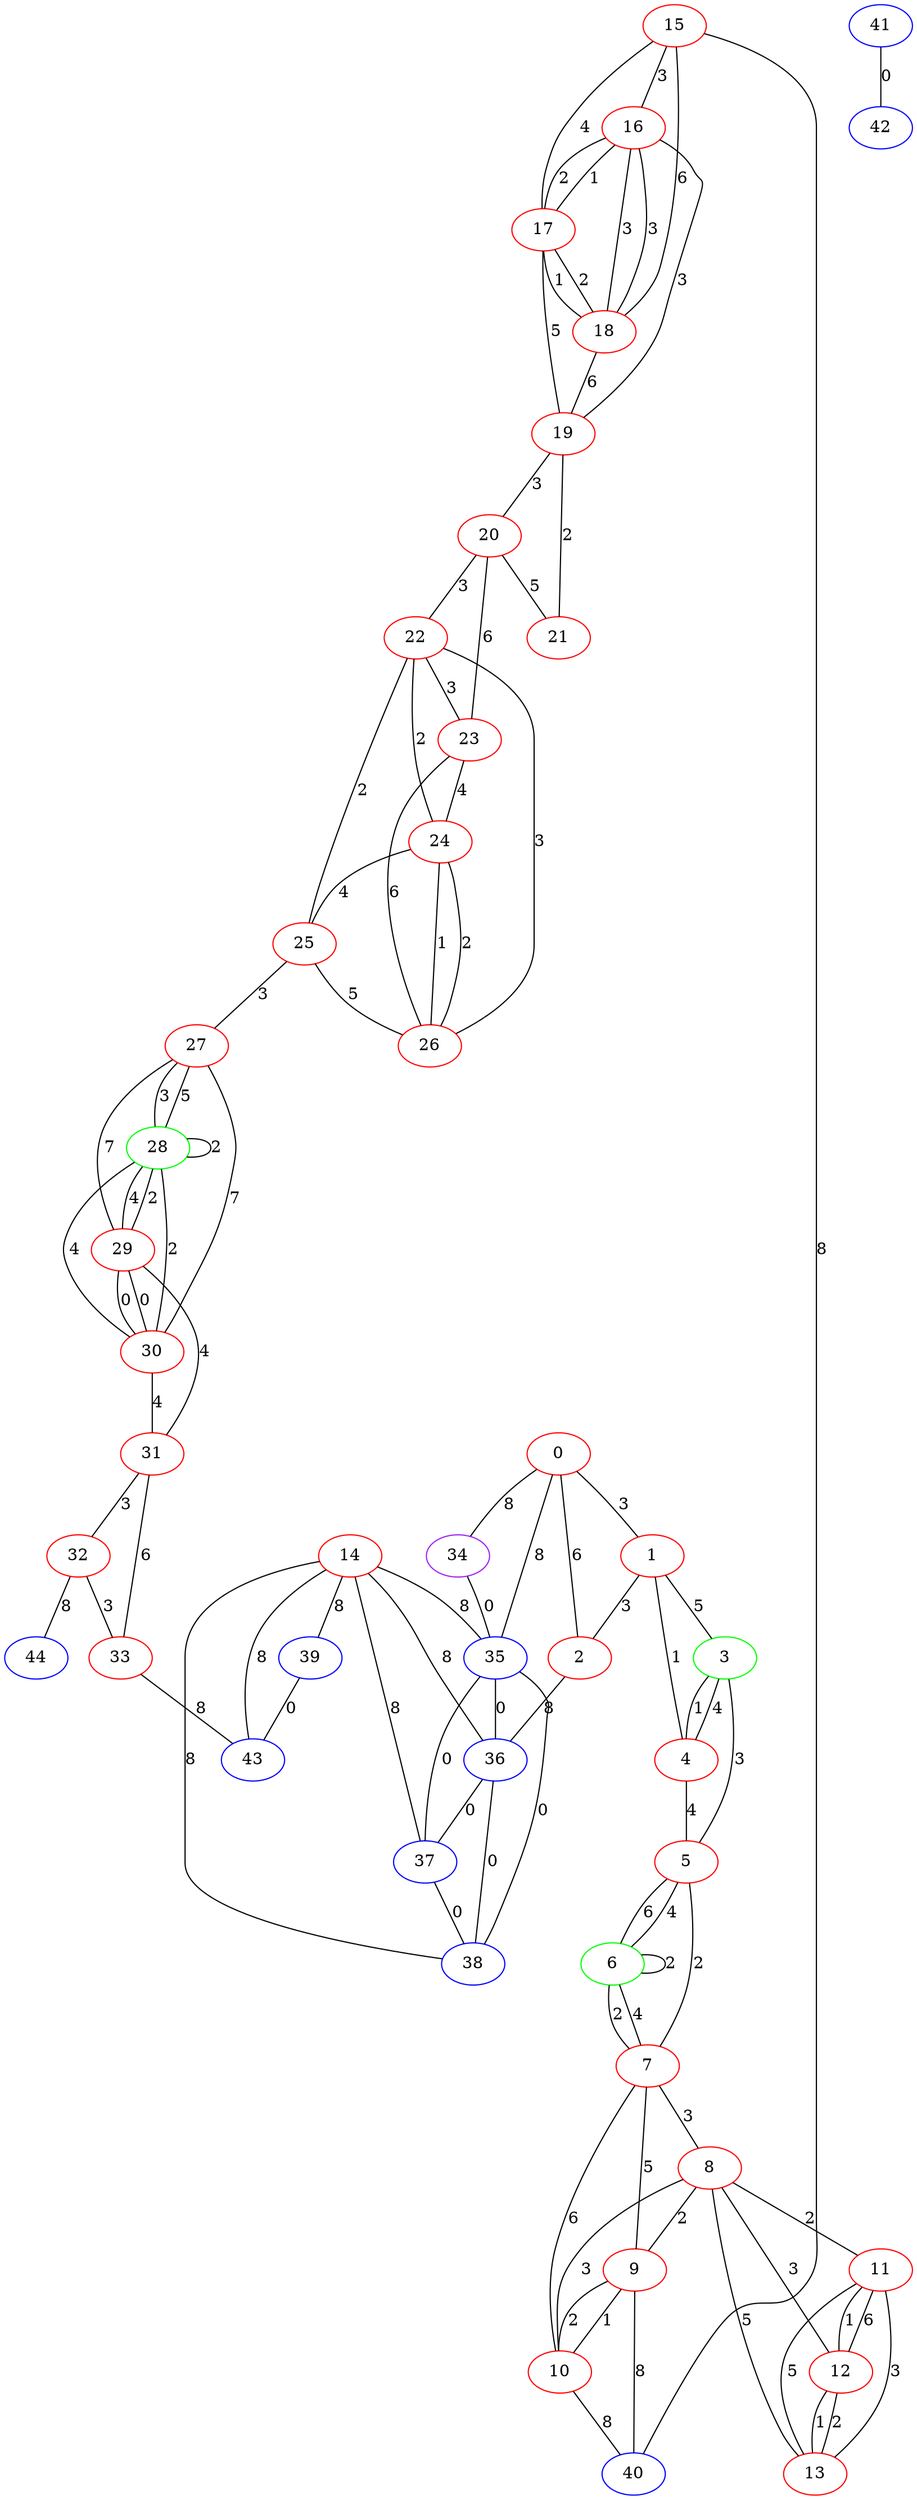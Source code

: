 graph "" {
0 [color=red, weight=1];
1 [color=red, weight=1];
2 [color=red, weight=1];
3 [color=green, weight=2];
4 [color=red, weight=1];
5 [color=red, weight=1];
6 [color=green, weight=2];
7 [color=red, weight=1];
8 [color=red, weight=1];
9 [color=red, weight=1];
10 [color=red, weight=1];
11 [color=red, weight=1];
12 [color=red, weight=1];
13 [color=red, weight=1];
14 [color=red, weight=1];
15 [color=red, weight=1];
16 [color=red, weight=1];
17 [color=red, weight=1];
18 [color=red, weight=1];
19 [color=red, weight=1];
20 [color=red, weight=1];
21 [color=red, weight=1];
22 [color=red, weight=1];
23 [color=red, weight=1];
24 [color=red, weight=1];
25 [color=red, weight=1];
26 [color=red, weight=1];
27 [color=red, weight=1];
28 [color=green, weight=2];
29 [color=red, weight=1];
30 [color=red, weight=1];
31 [color=red, weight=1];
32 [color=red, weight=1];
33 [color=red, weight=1];
34 [color=purple, weight=4];
35 [color=blue, weight=3];
36 [color=blue, weight=3];
37 [color=blue, weight=3];
38 [color=blue, weight=3];
39 [color=blue, weight=3];
40 [color=blue, weight=3];
41 [color=blue, weight=3];
42 [color=blue, weight=3];
43 [color=blue, weight=3];
44 [color=blue, weight=3];
0 -- 1  [key=0, label=3];
0 -- 2  [key=0, label=6];
0 -- 35  [key=0, label=8];
0 -- 34  [key=0, label=8];
1 -- 2  [key=0, label=3];
1 -- 3  [key=0, label=5];
1 -- 4  [key=0, label=1];
2 -- 36  [key=0, label=8];
3 -- 4  [key=0, label=1];
3 -- 4  [key=1, label=4];
3 -- 5  [key=0, label=3];
4 -- 5  [key=0, label=4];
5 -- 6  [key=0, label=6];
5 -- 6  [key=1, label=4];
5 -- 7  [key=0, label=2];
6 -- 6  [key=0, label=2];
6 -- 7  [key=0, label=4];
6 -- 7  [key=1, label=2];
7 -- 8  [key=0, label=3];
7 -- 9  [key=0, label=5];
7 -- 10  [key=0, label=6];
8 -- 9  [key=0, label=2];
8 -- 10  [key=0, label=3];
8 -- 11  [key=0, label=2];
8 -- 12  [key=0, label=3];
8 -- 13  [key=0, label=5];
9 -- 40  [key=0, label=8];
9 -- 10  [key=0, label=2];
9 -- 10  [key=1, label=1];
10 -- 40  [key=0, label=8];
11 -- 12  [key=0, label=1];
11 -- 12  [key=1, label=6];
11 -- 13  [key=0, label=3];
11 -- 13  [key=1, label=5];
12 -- 13  [key=0, label=2];
12 -- 13  [key=1, label=1];
14 -- 35  [key=0, label=8];
14 -- 36  [key=0, label=8];
14 -- 37  [key=0, label=8];
14 -- 38  [key=0, label=8];
14 -- 39  [key=0, label=8];
14 -- 43  [key=0, label=8];
15 -- 16  [key=0, label=3];
15 -- 17  [key=0, label=4];
15 -- 18  [key=0, label=6];
15 -- 40  [key=0, label=8];
16 -- 17  [key=0, label=1];
16 -- 17  [key=1, label=2];
16 -- 18  [key=0, label=3];
16 -- 18  [key=1, label=3];
16 -- 19  [key=0, label=3];
17 -- 18  [key=0, label=2];
17 -- 18  [key=1, label=1];
17 -- 19  [key=0, label=5];
18 -- 19  [key=0, label=6];
19 -- 20  [key=0, label=3];
19 -- 21  [key=0, label=2];
20 -- 21  [key=0, label=5];
20 -- 22  [key=0, label=3];
20 -- 23  [key=0, label=6];
22 -- 24  [key=0, label=2];
22 -- 25  [key=0, label=2];
22 -- 26  [key=0, label=3];
22 -- 23  [key=0, label=3];
23 -- 24  [key=0, label=4];
23 -- 26  [key=0, label=6];
24 -- 25  [key=0, label=4];
24 -- 26  [key=0, label=1];
24 -- 26  [key=1, label=2];
25 -- 26  [key=0, label=5];
25 -- 27  [key=0, label=3];
27 -- 28  [key=0, label=3];
27 -- 28  [key=1, label=5];
27 -- 29  [key=0, label=7];
27 -- 30  [key=0, label=7];
28 -- 28  [key=0, label=2];
28 -- 29  [key=0, label=4];
28 -- 29  [key=1, label=2];
28 -- 30  [key=0, label=4];
28 -- 30  [key=1, label=2];
29 -- 30  [key=0, label=0];
29 -- 30  [key=1, label=0];
29 -- 31  [key=0, label=4];
30 -- 31  [key=0, label=4];
31 -- 32  [key=0, label=3];
31 -- 33  [key=0, label=6];
32 -- 33  [key=0, label=3];
32 -- 44  [key=0, label=8];
33 -- 43  [key=0, label=8];
34 -- 35  [key=0, label=0];
35 -- 36  [key=0, label=0];
35 -- 37  [key=0, label=0];
35 -- 38  [key=0, label=0];
36 -- 37  [key=0, label=0];
36 -- 38  [key=0, label=0];
37 -- 38  [key=0, label=0];
39 -- 43  [key=0, label=0];
41 -- 42  [key=0, label=0];
}
